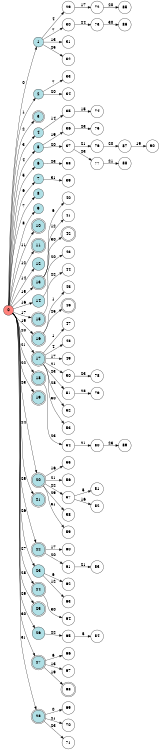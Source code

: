 digraph APTA {
__start0 [label="" shape="none"];

rankdir=LR;
size="8,5";

s0 [style="filled", color="black", fillcolor="#ff817b" shape="circle", label="0"];
s1 [style="filled", color="black", fillcolor="powderblue" shape="circle", label="1"];
s2 [style="filled", color="black", fillcolor="powderblue" shape="circle", label="2"];
s3 [style="rounded,filled", color="black", fillcolor="powderblue" shape="doublecircle", label="3"];
s4 [style="filled", color="black", fillcolor="powderblue" shape="circle", label="4"];
s5 [style="filled", color="black", fillcolor="powderblue" shape="circle", label="5"];
s6 [style="filled", color="black", fillcolor="powderblue" shape="circle", label="6"];
s7 [style="filled", color="black", fillcolor="powderblue" shape="circle", label="7"];
s8 [style="filled", color="black", fillcolor="powderblue" shape="circle", label="8"];
s9 [style="filled", color="black", fillcolor="powderblue" shape="circle", label="9"];
s10 [style="rounded,filled", color="black", fillcolor="powderblue" shape="doublecircle", label="10"];
s11 [style="rounded,filled", color="black", fillcolor="powderblue" shape="doublecircle", label="11"];
s12 [style="filled", color="black", fillcolor="powderblue" shape="circle", label="12"];
s13 [style="rounded,filled", color="black", fillcolor="powderblue" shape="doublecircle", label="13"];
s14 [style="filled", color="black", fillcolor="powderblue" shape="circle", label="14"];
s15 [style="rounded,filled", color="black", fillcolor="powderblue" shape="doublecircle", label="15"];
s16 [style="rounded,filled", color="black", fillcolor="powderblue" shape="doublecircle", label="16"];
s17 [style="rounded,filled", color="black", fillcolor="powderblue" shape="doublecircle", label="17"];
s18 [style="rounded,filled", color="black", fillcolor="powderblue" shape="doublecircle", label="18"];
s19 [style="rounded,filled", color="black", fillcolor="powderblue" shape="doublecircle", label="19"];
s20 [style="rounded,filled", color="black", fillcolor="powderblue" shape="doublecircle", label="20"];
s21 [style="rounded,filled", color="black", fillcolor="powderblue" shape="doublecircle", label="21"];
s22 [style="rounded,filled", color="black", fillcolor="powderblue" shape="doublecircle", label="22"];
s23 [style="filled", color="black", fillcolor="powderblue" shape="circle", label="23"];
s24 [style="rounded,filled", color="black", fillcolor="powderblue" shape="doublecircle", label="24"];
s25 [style="rounded,filled", color="black", fillcolor="powderblue" shape="doublecircle", label="25"];
s26 [style="filled", color="black", fillcolor="powderblue" shape="circle", label="26"];
s27 [style="rounded,filled", color="black", fillcolor="powderblue" shape="doublecircle", label="27"];
s28 [style="rounded,filled", color="black", fillcolor="powderblue" shape="doublecircle", label="28"];
s29 [style="filled", color="black", fillcolor="white" shape="circle", label="29"];
s30 [style="filled", color="black", fillcolor="white" shape="circle", label="30"];
s31 [style="filled", color="black", fillcolor="white" shape="circle", label="31"];
s32 [style="filled", color="black", fillcolor="white" shape="circle", label="32"];
s33 [style="filled", color="black", fillcolor="white" shape="circle", label="33"];
s34 [style="filled", color="black", fillcolor="white" shape="circle", label="34"];
s35 [style="filled", color="black", fillcolor="white" shape="circle", label="35"];
s36 [style="filled", color="black", fillcolor="white" shape="circle", label="36"];
s37 [style="filled", color="black", fillcolor="white" shape="circle", label="37"];
s38 [style="filled", color="black", fillcolor="white" shape="circle", label="38"];
s39 [style="filled", color="black", fillcolor="white" shape="circle", label="39"];
s40 [style="filled", color="black", fillcolor="white" shape="circle", label="40"];
s41 [style="filled", color="black", fillcolor="white" shape="circle", label="41"];
s42 [style="rounded,filled", color="black", fillcolor="white" shape="doublecircle", label="42"];
s43 [style="filled", color="black", fillcolor="white" shape="circle", label="43"];
s44 [style="filled", color="black", fillcolor="white" shape="circle", label="44"];
s45 [style="filled", color="black", fillcolor="white" shape="circle", label="45"];
s46 [style="rounded,filled", color="black", fillcolor="white" shape="doublecircle", label="46"];
s47 [style="filled", color="black", fillcolor="white" shape="circle", label="47"];
s48 [style="filled", color="black", fillcolor="white" shape="circle", label="48"];
s49 [style="filled", color="black", fillcolor="white" shape="circle", label="49"];
s50 [style="filled", color="black", fillcolor="white" shape="circle", label="50"];
s51 [style="filled", color="black", fillcolor="white" shape="circle", label="51"];
s52 [style="filled", color="black", fillcolor="white" shape="circle", label="52"];
s53 [style="filled", color="black", fillcolor="white" shape="circle", label="53"];
s54 [style="filled", color="black", fillcolor="white" shape="circle", label="54"];
s55 [style="filled", color="black", fillcolor="white" shape="circle", label="55"];
s56 [style="filled", color="black", fillcolor="white" shape="circle", label="56"];
s57 [style="filled", color="black", fillcolor="white" shape="circle", label="57"];
s58 [style="filled", color="black", fillcolor="white" shape="circle", label="58"];
s59 [style="filled", color="black", fillcolor="white" shape="circle", label="59"];
s60 [style="filled", color="black", fillcolor="white" shape="circle", label="60"];
s61 [style="filled", color="black", fillcolor="white" shape="circle", label="61"];
s62 [style="filled", color="black", fillcolor="white" shape="circle", label="62"];
s63 [style="filled", color="black", fillcolor="white" shape="circle", label="63"];
s64 [style="filled", color="black", fillcolor="white" shape="circle", label="64"];
s65 [style="filled", color="black", fillcolor="white" shape="circle", label="65"];
s66 [style="filled", color="black", fillcolor="white" shape="circle", label="66"];
s67 [style="filled", color="black", fillcolor="white" shape="circle", label="67"];
s68 [style="rounded,filled", color="black", fillcolor="white" shape="doublecircle", label="68"];
s69 [style="filled", color="black", fillcolor="white" shape="circle", label="69"];
s70 [style="filled", color="black", fillcolor="white" shape="circle", label="70"];
s71 [style="filled", color="black", fillcolor="white" shape="circle", label="71"];
s72 [style="filled", color="black", fillcolor="white" shape="circle", label="72"];
s73 [style="filled", color="black", fillcolor="white" shape="circle", label="73"];
s74 [style="filled", color="black", fillcolor="white" shape="circle", label="74"];
s75 [style="filled", color="black", fillcolor="white" shape="circle", label="75"];
s76 [style="filled", color="black", fillcolor="white" shape="circle", label="76"];
s77 [style="filled", color="black", fillcolor="white" shape="circle", label="77"];
s78 [style="filled", color="black", fillcolor="white" shape="circle", label="78"];
s79 [style="filled", color="black", fillcolor="white" shape="circle", label="79"];
s80 [style="filled", color="black", fillcolor="white" shape="circle", label="80"];
s81 [style="filled", color="black", fillcolor="white" shape="circle", label="81"];
s82 [style="filled", color="black", fillcolor="white" shape="circle", label="82"];
s83 [style="filled", color="black", fillcolor="white" shape="circle", label="83"];
s84 [style="filled", color="black", fillcolor="white" shape="circle", label="84"];
s85 [style="filled", color="black", fillcolor="white" shape="circle", label="85"];
s86 [style="filled", color="black", fillcolor="white" shape="circle", label="86"];
s87 [style="filled", color="black", fillcolor="white" shape="circle", label="87"];
s88 [style="filled", color="black", fillcolor="white" shape="circle", label="88"];
s89 [style="filled", color="black", fillcolor="white" shape="circle", label="89"];
s90 [style="filled", color="black", fillcolor="white" shape="circle", label="90"];
s0 -> s1 [label="0"];
s0 -> s2 [label="1"];
s0 -> s3 [label="2"];
s0 -> s4 [label="3"];
s0 -> s5 [label="4"];
s0 -> s6 [label="5"];
s0 -> s7 [label="6"];
s0 -> s8 [label="7"];
s0 -> s9 [label="8"];
s0 -> s10 [label="11"];
s0 -> s11 [label="12"];
s0 -> s12 [label="14"];
s0 -> s13 [label="15"];
s0 -> s14 [label="16"];
s0 -> s15 [label="17"];
s0 -> s16 [label="19"];
s0 -> s17 [label="20"];
s0 -> s18 [label="21"];
s0 -> s19 [label="22"];
s0 -> s20 [label="23"];
s0 -> s21 [label="24"];
s0 -> s22 [label="25"];
s0 -> s23 [label="26"];
s0 -> s24 [label="27"];
s0 -> s25 [label="28"];
s0 -> s26 [label="29"];
s0 -> s27 [label="30"];
s0 -> s28 [label="31"];
s1 -> s29 [label="4"];
s1 -> s30 [label="7"];
s1 -> s31 [label="13"];
s1 -> s32 [label="25"];
s2 -> s33 [label="7"];
s2 -> s34 [label="20"];
s4 -> s35 [label="14"];
s5 -> s36 [label="19"];
s5 -> s37 [label="20"];
s6 -> s38 [label="23"];
s7 -> s39 [label="31"];
s13 -> s40 [label="6"];
s13 -> s41 [label="12"];
s13 -> s42 [label="30"];
s14 -> s43 [label="20"];
s15 -> s44 [label="22"];
s16 -> s45 [label="1"];
s16 -> s46 [label="25"];
s17 -> s47 [label="1"];
s17 -> s48 [label="4"];
s17 -> s49 [label="17"];
s17 -> s50 [label="21"];
s17 -> s51 [label="23"];
s17 -> s52 [label="28"];
s17 -> s53 [label="30"];
s18 -> s54 [label="23"];
s20 -> s55 [label="16"];
s20 -> s56 [label="21"];
s20 -> s57 [label="22"];
s20 -> s58 [label="29"];
s20 -> s59 [label="31"];
s22 -> s60 [label="17"];
s22 -> s61 [label="20"];
s23 -> s62 [label="6"];
s23 -> s63 [label="12"];
s24 -> s64 [label="30"];
s26 -> s65 [label="22"];
s27 -> s66 [label="6"];
s27 -> s67 [label="13"];
s27 -> s68 [label="19"];
s28 -> s69 [label="0"];
s28 -> s70 [label="21"];
s28 -> s71 [label="23"];
s29 -> s72 [label="17"];
s30 -> s73 [label="24"];
s35 -> s74 [label="15"];
s36 -> s75 [label="23"];
s37 -> s76 [label="21"];
s37 -> s77 [label="23"];
s50 -> s78 [label="23"];
s51 -> s79 [label="28"];
s54 -> s80 [label="21"];
s57 -> s81 [label="5"];
s57 -> s82 [label="16"];
s61 -> s83 [label="21"];
s65 -> s84 [label="5"];
s72 -> s85 [label="20"];
s73 -> s86 [label="30"];
s76 -> s87 [label="20"];
s77 -> s88 [label="21"];
s80 -> s89 [label="23"];
s87 -> s90 [label="19"];

}